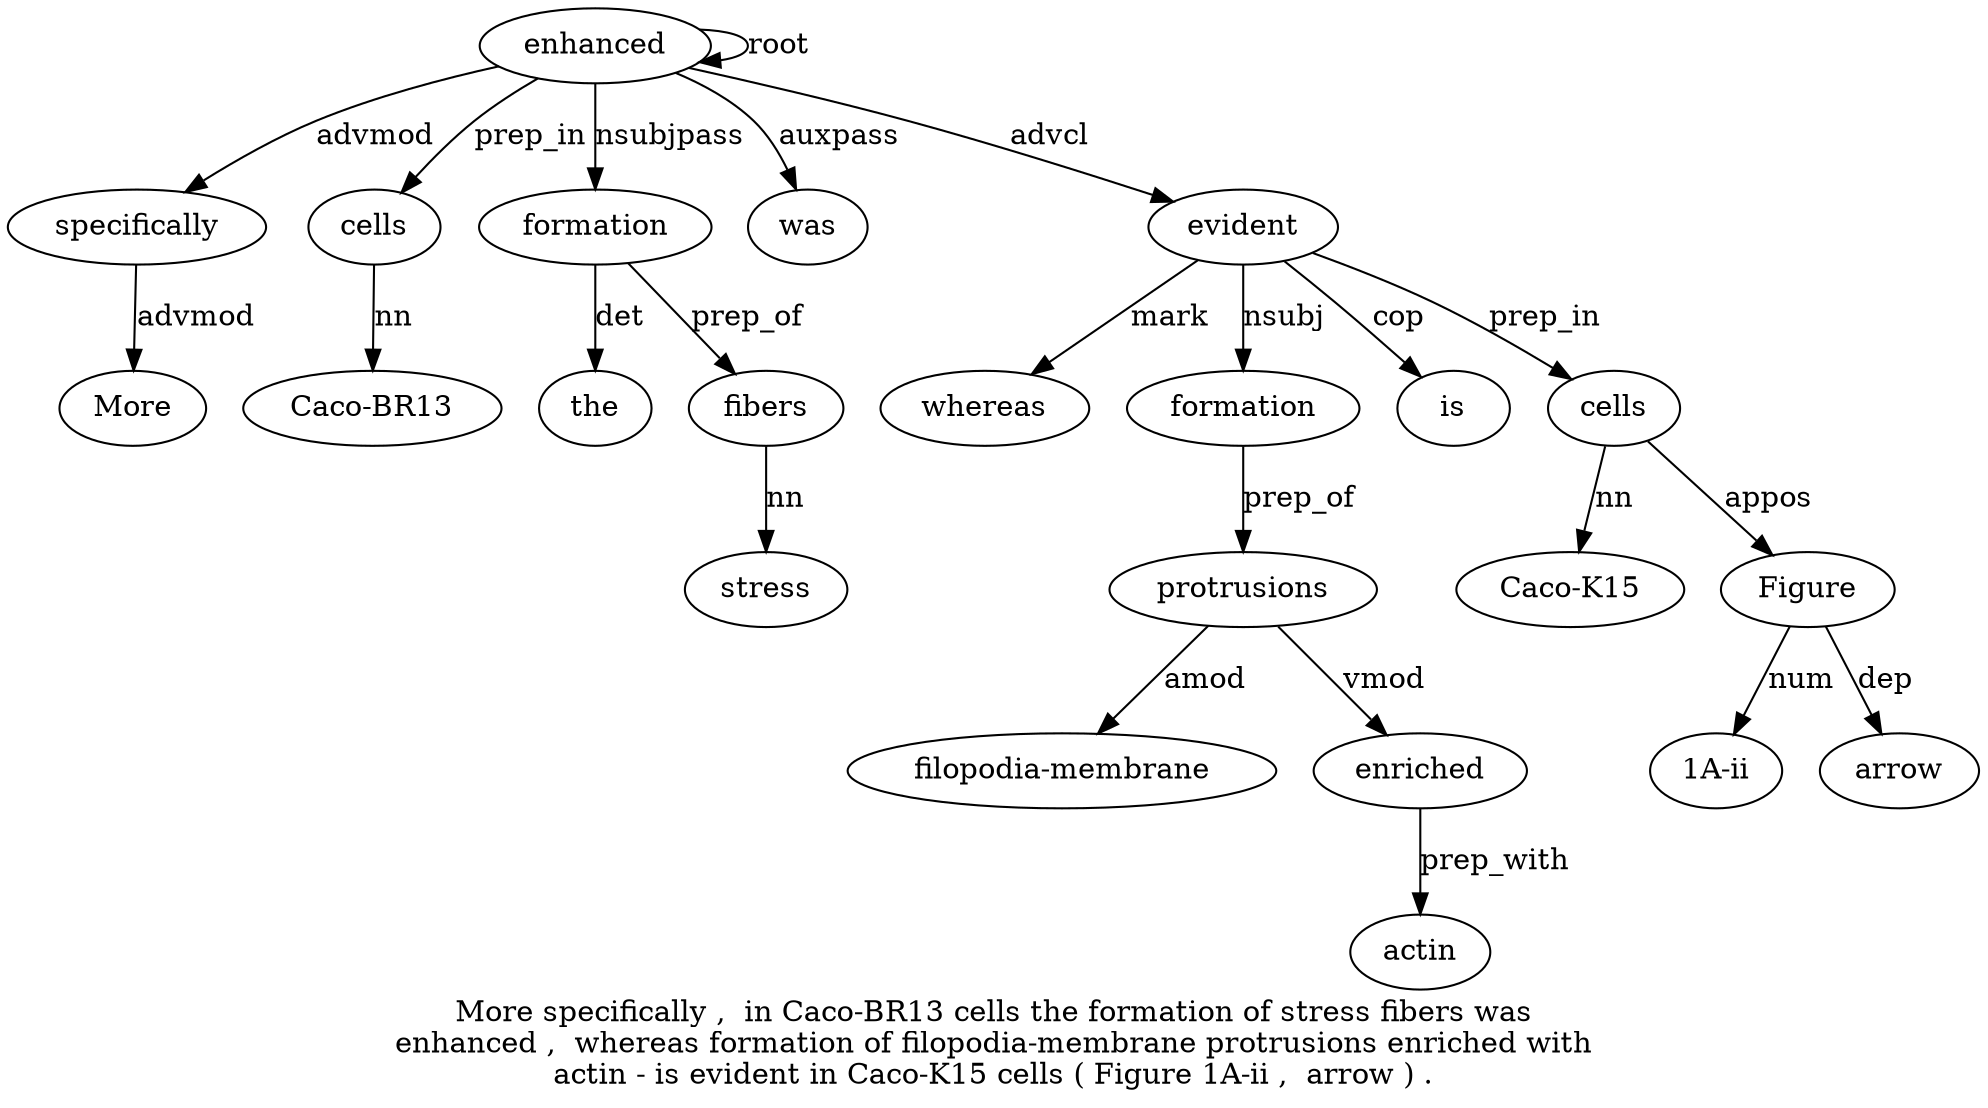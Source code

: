 digraph "More specifically ,  in Caco-BR13 cells the formation of stress fibers was enhanced ,  whereas formation of filopodia-membrane protrusions enriched with actin - is evident in Caco-K15 cells ( Figure 1A-ii ,  arrow ) ." {
label="More specifically ,  in Caco-BR13 cells the formation of stress fibers was
enhanced ,  whereas formation of filopodia-membrane protrusions enriched with
actin - is evident in Caco-K15 cells ( Figure 1A-ii ,  arrow ) .";
specifically2 [style=filled, fillcolor=white, label=specifically];
More1 [style=filled, fillcolor=white, label=More];
specifically2 -> More1  [label=advmod];
enhanced13 [style=filled, fillcolor=white, label=enhanced];
enhanced13 -> specifically2  [label=advmod];
cells6 [style=filled, fillcolor=white, label=cells];
"Caco-BR135" [style=filled, fillcolor=white, label="Caco-BR13"];
cells6 -> "Caco-BR135"  [label=nn];
enhanced13 -> cells6  [label=prep_in];
formation8 [style=filled, fillcolor=white, label=formation];
the7 [style=filled, fillcolor=white, label=the];
formation8 -> the7  [label=det];
enhanced13 -> formation8  [label=nsubjpass];
fibers11 [style=filled, fillcolor=white, label=fibers];
stress10 [style=filled, fillcolor=white, label=stress];
fibers11 -> stress10  [label=nn];
formation8 -> fibers11  [label=prep_of];
was12 [style=filled, fillcolor=white, label=was];
enhanced13 -> was12  [label=auxpass];
enhanced13 -> enhanced13  [label=root];
evident25 [style=filled, fillcolor=white, label=evident];
whereas15 [style=filled, fillcolor=white, label=whereas];
evident25 -> whereas15  [label=mark];
formation16 [style=filled, fillcolor=white, label=formation];
evident25 -> formation16  [label=nsubj];
protrusions19 [style=filled, fillcolor=white, label=protrusions];
"filopodia-membrane18" [style=filled, fillcolor=white, label="filopodia-membrane"];
protrusions19 -> "filopodia-membrane18"  [label=amod];
formation16 -> protrusions19  [label=prep_of];
enriched20 [style=filled, fillcolor=white, label=enriched];
protrusions19 -> enriched20  [label=vmod];
actin22 [style=filled, fillcolor=white, label=actin];
enriched20 -> actin22  [label=prep_with];
is24 [style=filled, fillcolor=white, label=is];
evident25 -> is24  [label=cop];
enhanced13 -> evident25  [label=advcl];
cells28 [style=filled, fillcolor=white, label=cells];
"Caco-K1527" [style=filled, fillcolor=white, label="Caco-K15"];
cells28 -> "Caco-K1527"  [label=nn];
evident25 -> cells28  [label=prep_in];
Figure30 [style=filled, fillcolor=white, label=Figure];
cells28 -> Figure30  [label=appos];
"1A-ii3" [style=filled, fillcolor=white, label="1A-ii"];
Figure30 -> "1A-ii3"  [label=num];
arrow33 [style=filled, fillcolor=white, label=arrow];
Figure30 -> arrow33  [label=dep];
}
